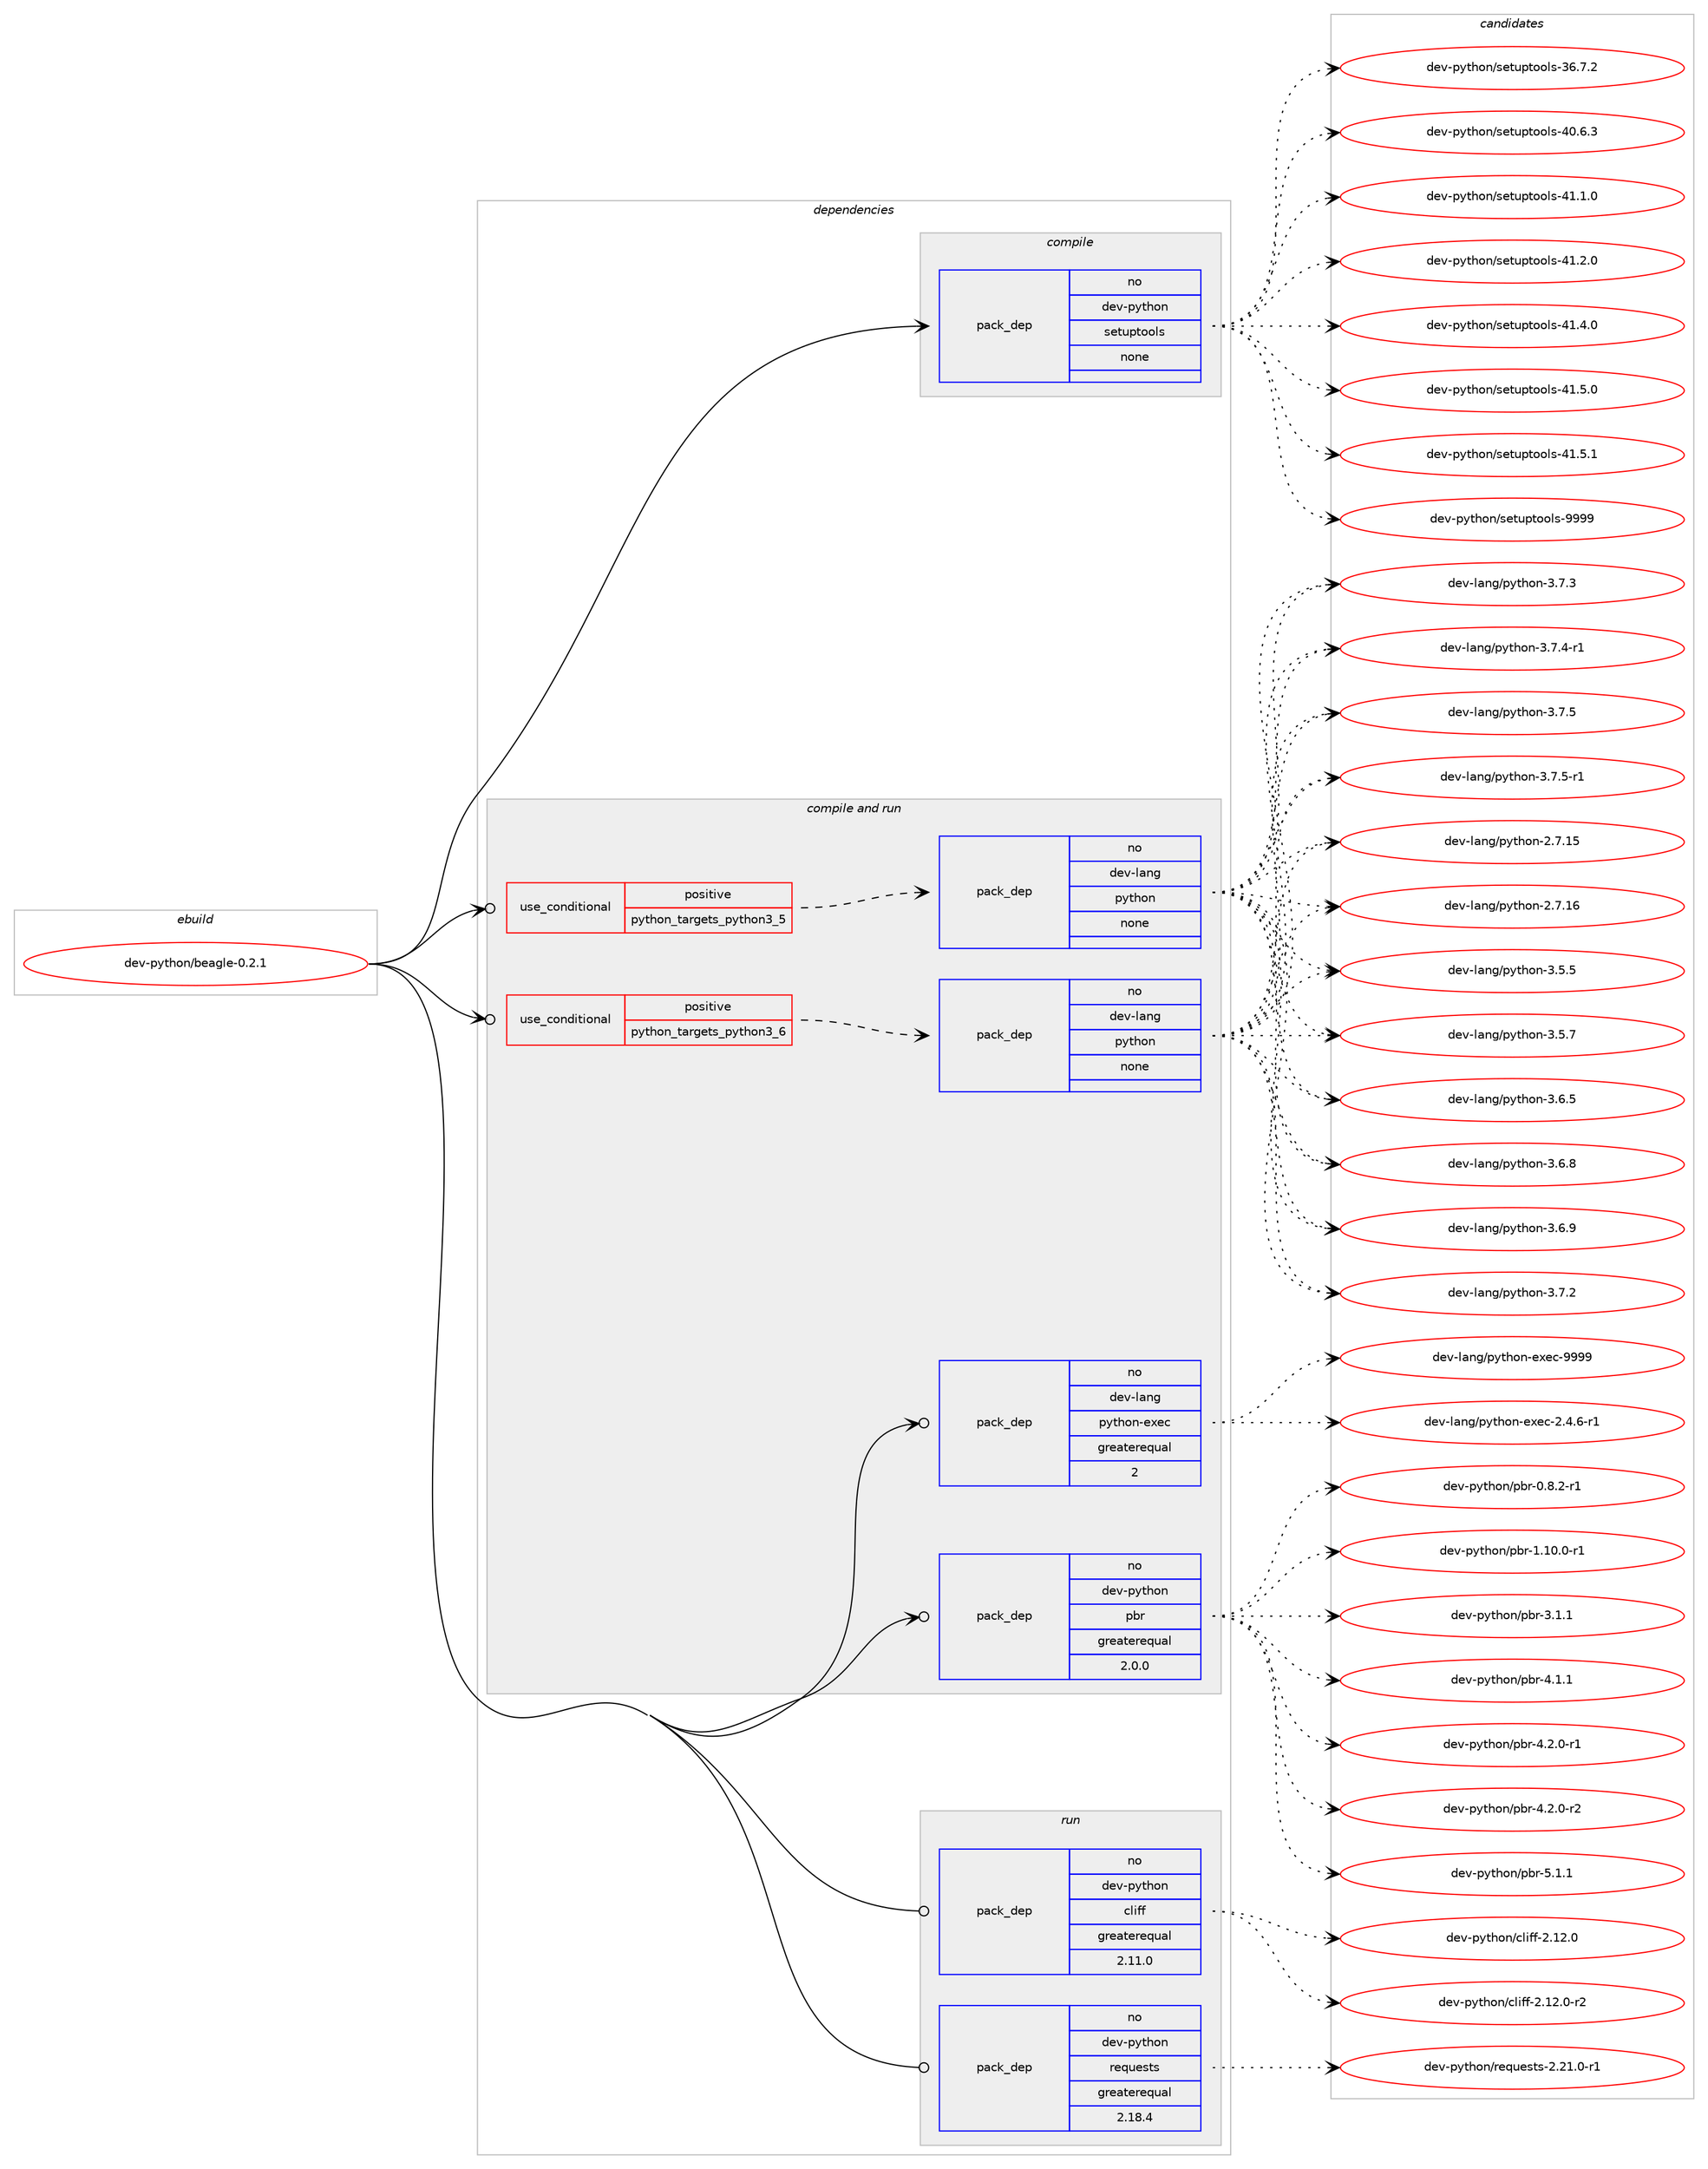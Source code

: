 digraph prolog {

# *************
# Graph options
# *************

newrank=true;
concentrate=true;
compound=true;
graph [rankdir=LR,fontname=Helvetica,fontsize=10,ranksep=1.5];#, ranksep=2.5, nodesep=0.2];
edge  [arrowhead=vee];
node  [fontname=Helvetica,fontsize=10];

# **********
# The ebuild
# **********

subgraph cluster_leftcol {
color=gray;
rank=same;
label=<<i>ebuild</i>>;
id [label="dev-python/beagle-0.2.1", color=red, width=4, href="../dev-python/beagle-0.2.1.svg"];
}

# ****************
# The dependencies
# ****************

subgraph cluster_midcol {
color=gray;
label=<<i>dependencies</i>>;
subgraph cluster_compile {
fillcolor="#eeeeee";
style=filled;
label=<<i>compile</i>>;
subgraph pack447905 {
dependency596470 [label=<<TABLE BORDER="0" CELLBORDER="1" CELLSPACING="0" CELLPADDING="4" WIDTH="220"><TR><TD ROWSPAN="6" CELLPADDING="30">pack_dep</TD></TR><TR><TD WIDTH="110">no</TD></TR><TR><TD>dev-python</TD></TR><TR><TD>setuptools</TD></TR><TR><TD>none</TD></TR><TR><TD></TD></TR></TABLE>>, shape=none, color=blue];
}
id:e -> dependency596470:w [weight=20,style="solid",arrowhead="vee"];
}
subgraph cluster_compileandrun {
fillcolor="#eeeeee";
style=filled;
label=<<i>compile and run</i>>;
subgraph cond136791 {
dependency596471 [label=<<TABLE BORDER="0" CELLBORDER="1" CELLSPACING="0" CELLPADDING="4"><TR><TD ROWSPAN="3" CELLPADDING="10">use_conditional</TD></TR><TR><TD>positive</TD></TR><TR><TD>python_targets_python3_5</TD></TR></TABLE>>, shape=none, color=red];
subgraph pack447906 {
dependency596472 [label=<<TABLE BORDER="0" CELLBORDER="1" CELLSPACING="0" CELLPADDING="4" WIDTH="220"><TR><TD ROWSPAN="6" CELLPADDING="30">pack_dep</TD></TR><TR><TD WIDTH="110">no</TD></TR><TR><TD>dev-lang</TD></TR><TR><TD>python</TD></TR><TR><TD>none</TD></TR><TR><TD></TD></TR></TABLE>>, shape=none, color=blue];
}
dependency596471:e -> dependency596472:w [weight=20,style="dashed",arrowhead="vee"];
}
id:e -> dependency596471:w [weight=20,style="solid",arrowhead="odotvee"];
subgraph cond136792 {
dependency596473 [label=<<TABLE BORDER="0" CELLBORDER="1" CELLSPACING="0" CELLPADDING="4"><TR><TD ROWSPAN="3" CELLPADDING="10">use_conditional</TD></TR><TR><TD>positive</TD></TR><TR><TD>python_targets_python3_6</TD></TR></TABLE>>, shape=none, color=red];
subgraph pack447907 {
dependency596474 [label=<<TABLE BORDER="0" CELLBORDER="1" CELLSPACING="0" CELLPADDING="4" WIDTH="220"><TR><TD ROWSPAN="6" CELLPADDING="30">pack_dep</TD></TR><TR><TD WIDTH="110">no</TD></TR><TR><TD>dev-lang</TD></TR><TR><TD>python</TD></TR><TR><TD>none</TD></TR><TR><TD></TD></TR></TABLE>>, shape=none, color=blue];
}
dependency596473:e -> dependency596474:w [weight=20,style="dashed",arrowhead="vee"];
}
id:e -> dependency596473:w [weight=20,style="solid",arrowhead="odotvee"];
subgraph pack447908 {
dependency596475 [label=<<TABLE BORDER="0" CELLBORDER="1" CELLSPACING="0" CELLPADDING="4" WIDTH="220"><TR><TD ROWSPAN="6" CELLPADDING="30">pack_dep</TD></TR><TR><TD WIDTH="110">no</TD></TR><TR><TD>dev-lang</TD></TR><TR><TD>python-exec</TD></TR><TR><TD>greaterequal</TD></TR><TR><TD>2</TD></TR></TABLE>>, shape=none, color=blue];
}
id:e -> dependency596475:w [weight=20,style="solid",arrowhead="odotvee"];
subgraph pack447909 {
dependency596476 [label=<<TABLE BORDER="0" CELLBORDER="1" CELLSPACING="0" CELLPADDING="4" WIDTH="220"><TR><TD ROWSPAN="6" CELLPADDING="30">pack_dep</TD></TR><TR><TD WIDTH="110">no</TD></TR><TR><TD>dev-python</TD></TR><TR><TD>pbr</TD></TR><TR><TD>greaterequal</TD></TR><TR><TD>2.0.0</TD></TR></TABLE>>, shape=none, color=blue];
}
id:e -> dependency596476:w [weight=20,style="solid",arrowhead="odotvee"];
}
subgraph cluster_run {
fillcolor="#eeeeee";
style=filled;
label=<<i>run</i>>;
subgraph pack447910 {
dependency596477 [label=<<TABLE BORDER="0" CELLBORDER="1" CELLSPACING="0" CELLPADDING="4" WIDTH="220"><TR><TD ROWSPAN="6" CELLPADDING="30">pack_dep</TD></TR><TR><TD WIDTH="110">no</TD></TR><TR><TD>dev-python</TD></TR><TR><TD>cliff</TD></TR><TR><TD>greaterequal</TD></TR><TR><TD>2.11.0</TD></TR></TABLE>>, shape=none, color=blue];
}
id:e -> dependency596477:w [weight=20,style="solid",arrowhead="odot"];
subgraph pack447911 {
dependency596478 [label=<<TABLE BORDER="0" CELLBORDER="1" CELLSPACING="0" CELLPADDING="4" WIDTH="220"><TR><TD ROWSPAN="6" CELLPADDING="30">pack_dep</TD></TR><TR><TD WIDTH="110">no</TD></TR><TR><TD>dev-python</TD></TR><TR><TD>requests</TD></TR><TR><TD>greaterequal</TD></TR><TR><TD>2.18.4</TD></TR></TABLE>>, shape=none, color=blue];
}
id:e -> dependency596478:w [weight=20,style="solid",arrowhead="odot"];
}
}

# **************
# The candidates
# **************

subgraph cluster_choices {
rank=same;
color=gray;
label=<<i>candidates</i>>;

subgraph choice447905 {
color=black;
nodesep=1;
choice100101118451121211161041111104711510111611711211611111110811545515446554650 [label="dev-python/setuptools-36.7.2", color=red, width=4,href="../dev-python/setuptools-36.7.2.svg"];
choice100101118451121211161041111104711510111611711211611111110811545524846544651 [label="dev-python/setuptools-40.6.3", color=red, width=4,href="../dev-python/setuptools-40.6.3.svg"];
choice100101118451121211161041111104711510111611711211611111110811545524946494648 [label="dev-python/setuptools-41.1.0", color=red, width=4,href="../dev-python/setuptools-41.1.0.svg"];
choice100101118451121211161041111104711510111611711211611111110811545524946504648 [label="dev-python/setuptools-41.2.0", color=red, width=4,href="../dev-python/setuptools-41.2.0.svg"];
choice100101118451121211161041111104711510111611711211611111110811545524946524648 [label="dev-python/setuptools-41.4.0", color=red, width=4,href="../dev-python/setuptools-41.4.0.svg"];
choice100101118451121211161041111104711510111611711211611111110811545524946534648 [label="dev-python/setuptools-41.5.0", color=red, width=4,href="../dev-python/setuptools-41.5.0.svg"];
choice100101118451121211161041111104711510111611711211611111110811545524946534649 [label="dev-python/setuptools-41.5.1", color=red, width=4,href="../dev-python/setuptools-41.5.1.svg"];
choice10010111845112121116104111110471151011161171121161111111081154557575757 [label="dev-python/setuptools-9999", color=red, width=4,href="../dev-python/setuptools-9999.svg"];
dependency596470:e -> choice100101118451121211161041111104711510111611711211611111110811545515446554650:w [style=dotted,weight="100"];
dependency596470:e -> choice100101118451121211161041111104711510111611711211611111110811545524846544651:w [style=dotted,weight="100"];
dependency596470:e -> choice100101118451121211161041111104711510111611711211611111110811545524946494648:w [style=dotted,weight="100"];
dependency596470:e -> choice100101118451121211161041111104711510111611711211611111110811545524946504648:w [style=dotted,weight="100"];
dependency596470:e -> choice100101118451121211161041111104711510111611711211611111110811545524946524648:w [style=dotted,weight="100"];
dependency596470:e -> choice100101118451121211161041111104711510111611711211611111110811545524946534648:w [style=dotted,weight="100"];
dependency596470:e -> choice100101118451121211161041111104711510111611711211611111110811545524946534649:w [style=dotted,weight="100"];
dependency596470:e -> choice10010111845112121116104111110471151011161171121161111111081154557575757:w [style=dotted,weight="100"];
}
subgraph choice447906 {
color=black;
nodesep=1;
choice10010111845108971101034711212111610411111045504655464953 [label="dev-lang/python-2.7.15", color=red, width=4,href="../dev-lang/python-2.7.15.svg"];
choice10010111845108971101034711212111610411111045504655464954 [label="dev-lang/python-2.7.16", color=red, width=4,href="../dev-lang/python-2.7.16.svg"];
choice100101118451089711010347112121116104111110455146534653 [label="dev-lang/python-3.5.5", color=red, width=4,href="../dev-lang/python-3.5.5.svg"];
choice100101118451089711010347112121116104111110455146534655 [label="dev-lang/python-3.5.7", color=red, width=4,href="../dev-lang/python-3.5.7.svg"];
choice100101118451089711010347112121116104111110455146544653 [label="dev-lang/python-3.6.5", color=red, width=4,href="../dev-lang/python-3.6.5.svg"];
choice100101118451089711010347112121116104111110455146544656 [label="dev-lang/python-3.6.8", color=red, width=4,href="../dev-lang/python-3.6.8.svg"];
choice100101118451089711010347112121116104111110455146544657 [label="dev-lang/python-3.6.9", color=red, width=4,href="../dev-lang/python-3.6.9.svg"];
choice100101118451089711010347112121116104111110455146554650 [label="dev-lang/python-3.7.2", color=red, width=4,href="../dev-lang/python-3.7.2.svg"];
choice100101118451089711010347112121116104111110455146554651 [label="dev-lang/python-3.7.3", color=red, width=4,href="../dev-lang/python-3.7.3.svg"];
choice1001011184510897110103471121211161041111104551465546524511449 [label="dev-lang/python-3.7.4-r1", color=red, width=4,href="../dev-lang/python-3.7.4-r1.svg"];
choice100101118451089711010347112121116104111110455146554653 [label="dev-lang/python-3.7.5", color=red, width=4,href="../dev-lang/python-3.7.5.svg"];
choice1001011184510897110103471121211161041111104551465546534511449 [label="dev-lang/python-3.7.5-r1", color=red, width=4,href="../dev-lang/python-3.7.5-r1.svg"];
dependency596472:e -> choice10010111845108971101034711212111610411111045504655464953:w [style=dotted,weight="100"];
dependency596472:e -> choice10010111845108971101034711212111610411111045504655464954:w [style=dotted,weight="100"];
dependency596472:e -> choice100101118451089711010347112121116104111110455146534653:w [style=dotted,weight="100"];
dependency596472:e -> choice100101118451089711010347112121116104111110455146534655:w [style=dotted,weight="100"];
dependency596472:e -> choice100101118451089711010347112121116104111110455146544653:w [style=dotted,weight="100"];
dependency596472:e -> choice100101118451089711010347112121116104111110455146544656:w [style=dotted,weight="100"];
dependency596472:e -> choice100101118451089711010347112121116104111110455146544657:w [style=dotted,weight="100"];
dependency596472:e -> choice100101118451089711010347112121116104111110455146554650:w [style=dotted,weight="100"];
dependency596472:e -> choice100101118451089711010347112121116104111110455146554651:w [style=dotted,weight="100"];
dependency596472:e -> choice1001011184510897110103471121211161041111104551465546524511449:w [style=dotted,weight="100"];
dependency596472:e -> choice100101118451089711010347112121116104111110455146554653:w [style=dotted,weight="100"];
dependency596472:e -> choice1001011184510897110103471121211161041111104551465546534511449:w [style=dotted,weight="100"];
}
subgraph choice447907 {
color=black;
nodesep=1;
choice10010111845108971101034711212111610411111045504655464953 [label="dev-lang/python-2.7.15", color=red, width=4,href="../dev-lang/python-2.7.15.svg"];
choice10010111845108971101034711212111610411111045504655464954 [label="dev-lang/python-2.7.16", color=red, width=4,href="../dev-lang/python-2.7.16.svg"];
choice100101118451089711010347112121116104111110455146534653 [label="dev-lang/python-3.5.5", color=red, width=4,href="../dev-lang/python-3.5.5.svg"];
choice100101118451089711010347112121116104111110455146534655 [label="dev-lang/python-3.5.7", color=red, width=4,href="../dev-lang/python-3.5.7.svg"];
choice100101118451089711010347112121116104111110455146544653 [label="dev-lang/python-3.6.5", color=red, width=4,href="../dev-lang/python-3.6.5.svg"];
choice100101118451089711010347112121116104111110455146544656 [label="dev-lang/python-3.6.8", color=red, width=4,href="../dev-lang/python-3.6.8.svg"];
choice100101118451089711010347112121116104111110455146544657 [label="dev-lang/python-3.6.9", color=red, width=4,href="../dev-lang/python-3.6.9.svg"];
choice100101118451089711010347112121116104111110455146554650 [label="dev-lang/python-3.7.2", color=red, width=4,href="../dev-lang/python-3.7.2.svg"];
choice100101118451089711010347112121116104111110455146554651 [label="dev-lang/python-3.7.3", color=red, width=4,href="../dev-lang/python-3.7.3.svg"];
choice1001011184510897110103471121211161041111104551465546524511449 [label="dev-lang/python-3.7.4-r1", color=red, width=4,href="../dev-lang/python-3.7.4-r1.svg"];
choice100101118451089711010347112121116104111110455146554653 [label="dev-lang/python-3.7.5", color=red, width=4,href="../dev-lang/python-3.7.5.svg"];
choice1001011184510897110103471121211161041111104551465546534511449 [label="dev-lang/python-3.7.5-r1", color=red, width=4,href="../dev-lang/python-3.7.5-r1.svg"];
dependency596474:e -> choice10010111845108971101034711212111610411111045504655464953:w [style=dotted,weight="100"];
dependency596474:e -> choice10010111845108971101034711212111610411111045504655464954:w [style=dotted,weight="100"];
dependency596474:e -> choice100101118451089711010347112121116104111110455146534653:w [style=dotted,weight="100"];
dependency596474:e -> choice100101118451089711010347112121116104111110455146534655:w [style=dotted,weight="100"];
dependency596474:e -> choice100101118451089711010347112121116104111110455146544653:w [style=dotted,weight="100"];
dependency596474:e -> choice100101118451089711010347112121116104111110455146544656:w [style=dotted,weight="100"];
dependency596474:e -> choice100101118451089711010347112121116104111110455146544657:w [style=dotted,weight="100"];
dependency596474:e -> choice100101118451089711010347112121116104111110455146554650:w [style=dotted,weight="100"];
dependency596474:e -> choice100101118451089711010347112121116104111110455146554651:w [style=dotted,weight="100"];
dependency596474:e -> choice1001011184510897110103471121211161041111104551465546524511449:w [style=dotted,weight="100"];
dependency596474:e -> choice100101118451089711010347112121116104111110455146554653:w [style=dotted,weight="100"];
dependency596474:e -> choice1001011184510897110103471121211161041111104551465546534511449:w [style=dotted,weight="100"];
}
subgraph choice447908 {
color=black;
nodesep=1;
choice10010111845108971101034711212111610411111045101120101994550465246544511449 [label="dev-lang/python-exec-2.4.6-r1", color=red, width=4,href="../dev-lang/python-exec-2.4.6-r1.svg"];
choice10010111845108971101034711212111610411111045101120101994557575757 [label="dev-lang/python-exec-9999", color=red, width=4,href="../dev-lang/python-exec-9999.svg"];
dependency596475:e -> choice10010111845108971101034711212111610411111045101120101994550465246544511449:w [style=dotted,weight="100"];
dependency596475:e -> choice10010111845108971101034711212111610411111045101120101994557575757:w [style=dotted,weight="100"];
}
subgraph choice447909 {
color=black;
nodesep=1;
choice1001011184511212111610411111047112981144548465646504511449 [label="dev-python/pbr-0.8.2-r1", color=red, width=4,href="../dev-python/pbr-0.8.2-r1.svg"];
choice100101118451121211161041111104711298114454946494846484511449 [label="dev-python/pbr-1.10.0-r1", color=red, width=4,href="../dev-python/pbr-1.10.0-r1.svg"];
choice100101118451121211161041111104711298114455146494649 [label="dev-python/pbr-3.1.1", color=red, width=4,href="../dev-python/pbr-3.1.1.svg"];
choice100101118451121211161041111104711298114455246494649 [label="dev-python/pbr-4.1.1", color=red, width=4,href="../dev-python/pbr-4.1.1.svg"];
choice1001011184511212111610411111047112981144552465046484511449 [label="dev-python/pbr-4.2.0-r1", color=red, width=4,href="../dev-python/pbr-4.2.0-r1.svg"];
choice1001011184511212111610411111047112981144552465046484511450 [label="dev-python/pbr-4.2.0-r2", color=red, width=4,href="../dev-python/pbr-4.2.0-r2.svg"];
choice100101118451121211161041111104711298114455346494649 [label="dev-python/pbr-5.1.1", color=red, width=4,href="../dev-python/pbr-5.1.1.svg"];
dependency596476:e -> choice1001011184511212111610411111047112981144548465646504511449:w [style=dotted,weight="100"];
dependency596476:e -> choice100101118451121211161041111104711298114454946494846484511449:w [style=dotted,weight="100"];
dependency596476:e -> choice100101118451121211161041111104711298114455146494649:w [style=dotted,weight="100"];
dependency596476:e -> choice100101118451121211161041111104711298114455246494649:w [style=dotted,weight="100"];
dependency596476:e -> choice1001011184511212111610411111047112981144552465046484511449:w [style=dotted,weight="100"];
dependency596476:e -> choice1001011184511212111610411111047112981144552465046484511450:w [style=dotted,weight="100"];
dependency596476:e -> choice100101118451121211161041111104711298114455346494649:w [style=dotted,weight="100"];
}
subgraph choice447910 {
color=black;
nodesep=1;
choice10010111845112121116104111110479910810510210245504649504648 [label="dev-python/cliff-2.12.0", color=red, width=4,href="../dev-python/cliff-2.12.0.svg"];
choice100101118451121211161041111104799108105102102455046495046484511450 [label="dev-python/cliff-2.12.0-r2", color=red, width=4,href="../dev-python/cliff-2.12.0-r2.svg"];
dependency596477:e -> choice10010111845112121116104111110479910810510210245504649504648:w [style=dotted,weight="100"];
dependency596477:e -> choice100101118451121211161041111104799108105102102455046495046484511450:w [style=dotted,weight="100"];
}
subgraph choice447911 {
color=black;
nodesep=1;
choice1001011184511212111610411111047114101113117101115116115455046504946484511449 [label="dev-python/requests-2.21.0-r1", color=red, width=4,href="../dev-python/requests-2.21.0-r1.svg"];
dependency596478:e -> choice1001011184511212111610411111047114101113117101115116115455046504946484511449:w [style=dotted,weight="100"];
}
}

}
